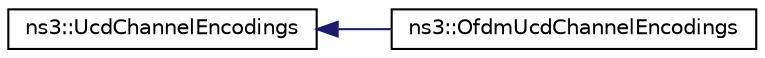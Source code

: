 digraph "Graphical Class Hierarchy"
{
 // LATEX_PDF_SIZE
  edge [fontname="Helvetica",fontsize="10",labelfontname="Helvetica",labelfontsize="10"];
  node [fontname="Helvetica",fontsize="10",shape=record];
  rankdir="LR";
  Node0 [label="ns3::UcdChannelEncodings",height=0.2,width=0.4,color="black", fillcolor="white", style="filled",URL="$classns3_1_1_ucd_channel_encodings.html",tooltip="This class implements the UCD channel encodings as described by \"IEEE Standard for Local and metropol..."];
  Node0 -> Node1 [dir="back",color="midnightblue",fontsize="10",style="solid",fontname="Helvetica"];
  Node1 [label="ns3::OfdmUcdChannelEncodings",height=0.2,width=0.4,color="black", fillcolor="white", style="filled",URL="$classns3_1_1_ofdm_ucd_channel_encodings.html",tooltip="This class implements the OFDM UCD channel encodings as described by \"IEEE Standard for Local and met..."];
}
